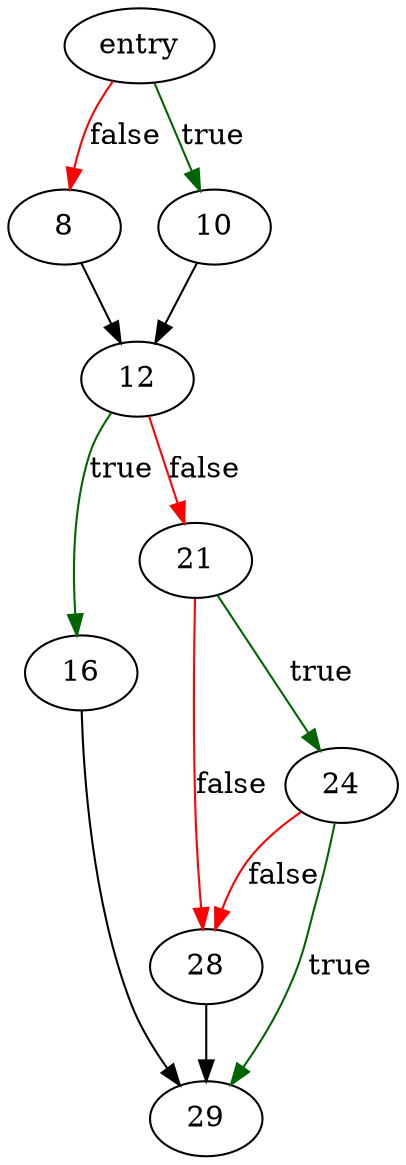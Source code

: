 digraph "get_permissions" {
	// Node definitions.
	4 [label=entry];
	8;
	10;
	12;
	16;
	21;
	24;
	28;
	29;

	// Edge definitions.
	4 -> 8 [
		color=red
		label=false
	];
	4 -> 10 [
		color=darkgreen
		label=true
	];
	8 -> 12;
	10 -> 12;
	12 -> 16 [
		color=darkgreen
		label=true
	];
	12 -> 21 [
		color=red
		label=false
	];
	16 -> 29;
	21 -> 24 [
		color=darkgreen
		label=true
	];
	21 -> 28 [
		color=red
		label=false
	];
	24 -> 28 [
		color=red
		label=false
	];
	24 -> 29 [
		color=darkgreen
		label=true
	];
	28 -> 29;
}